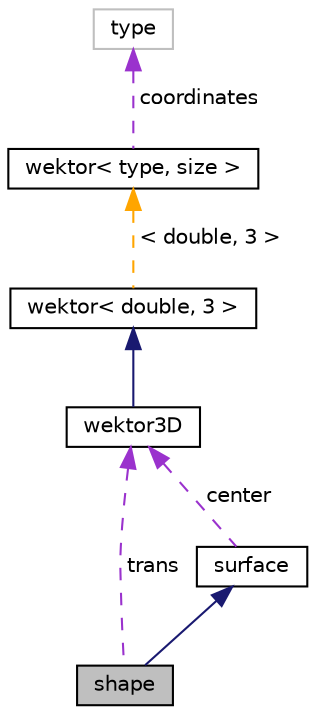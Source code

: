 digraph "shape"
{
  edge [fontname="Helvetica",fontsize="10",labelfontname="Helvetica",labelfontsize="10"];
  node [fontname="Helvetica",fontsize="10",shape=record];
  Node4 [label="shape",height=0.2,width=0.4,color="black", fillcolor="grey75", style="filled", fontcolor="black"];
  Node5 -> Node4 [dir="back",color="midnightblue",fontsize="10",style="solid",fontname="Helvetica"];
  Node5 [label="surface",height=0.2,width=0.4,color="black", fillcolor="white", style="filled",URL="$classsurface.html",tooltip="Modeluje pojęcie powierzchni. "];
  Node6 -> Node5 [dir="back",color="darkorchid3",fontsize="10",style="dashed",label=" center" ,fontname="Helvetica"];
  Node6 [label="wektor3D",height=0.2,width=0.4,color="black", fillcolor="white", style="filled",URL="$classwektor3_d.html",tooltip="Modeluje pojęcie wektorów w 3 wymiarach. "];
  Node7 -> Node6 [dir="back",color="midnightblue",fontsize="10",style="solid",fontname="Helvetica"];
  Node7 [label="wektor\< double, 3 \>",height=0.2,width=0.4,color="black", fillcolor="white", style="filled",URL="$classwektor.html"];
  Node8 -> Node7 [dir="back",color="orange",fontsize="10",style="dashed",label=" \< double, 3 \>" ,fontname="Helvetica"];
  Node8 [label="wektor\< type, size \>",height=0.2,width=0.4,color="black", fillcolor="white", style="filled",URL="$classwektor.html",tooltip="Modeluje pojęcie wektora. "];
  Node9 -> Node8 [dir="back",color="darkorchid3",fontsize="10",style="dashed",label=" coordinates" ,fontname="Helvetica"];
  Node9 [label="type",height=0.2,width=0.4,color="grey75", fillcolor="white", style="filled"];
  Node6 -> Node4 [dir="back",color="darkorchid3",fontsize="10",style="dashed",label=" trans" ,fontname="Helvetica"];
}
